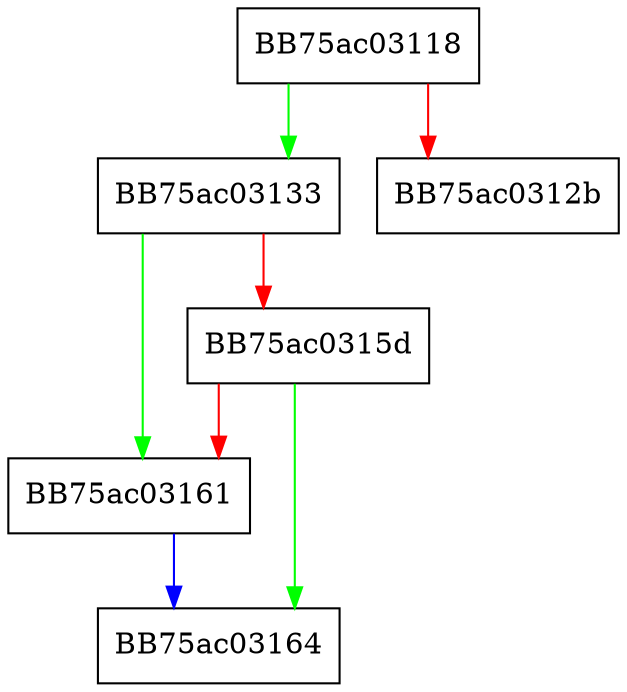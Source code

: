 digraph ZSTD_frameHeaderSize_internal {
  node [shape="box"];
  graph [splines=ortho];
  BB75ac03118 -> BB75ac03133 [color="green"];
  BB75ac03118 -> BB75ac0312b [color="red"];
  BB75ac03133 -> BB75ac03161 [color="green"];
  BB75ac03133 -> BB75ac0315d [color="red"];
  BB75ac0315d -> BB75ac03164 [color="green"];
  BB75ac0315d -> BB75ac03161 [color="red"];
  BB75ac03161 -> BB75ac03164 [color="blue"];
}